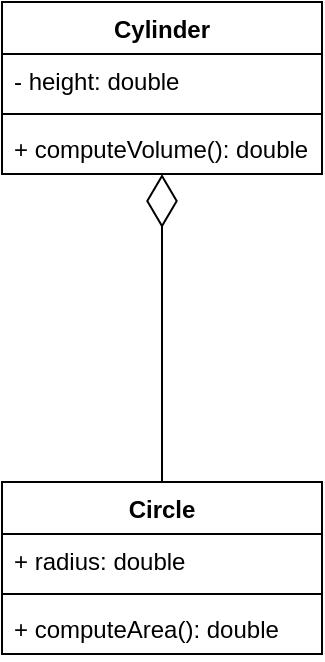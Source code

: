 <mxfile version="26.2.4">
  <diagram id="C5RBs43oDa-KdzZeNtuy" name="Page-1">
    <mxGraphModel dx="1596" dy="759" grid="1" gridSize="10" guides="1" tooltips="1" connect="1" arrows="1" fold="1" page="1" pageScale="1" pageWidth="827" pageHeight="1169" math="0" shadow="0">
      <root>
        <mxCell id="WIyWlLk6GJQsqaUBKTNV-0" />
        <mxCell id="WIyWlLk6GJQsqaUBKTNV-1" parent="WIyWlLk6GJQsqaUBKTNV-0" />
        <mxCell id="x3hej_V1YITXJaKGFUsP-0" value="Cylinder" style="swimlane;fontStyle=1;align=center;verticalAlign=top;childLayout=stackLayout;horizontal=1;startSize=26;horizontalStack=0;resizeParent=1;resizeParentMax=0;resizeLast=0;collapsible=1;marginBottom=0;whiteSpace=wrap;html=1;" vertex="1" parent="WIyWlLk6GJQsqaUBKTNV-1">
          <mxGeometry x="330" y="110" width="160" height="86" as="geometry" />
        </mxCell>
        <mxCell id="x3hej_V1YITXJaKGFUsP-1" value="- height: double" style="text;strokeColor=none;fillColor=none;align=left;verticalAlign=top;spacingLeft=4;spacingRight=4;overflow=hidden;rotatable=0;points=[[0,0.5],[1,0.5]];portConstraint=eastwest;whiteSpace=wrap;html=1;" vertex="1" parent="x3hej_V1YITXJaKGFUsP-0">
          <mxGeometry y="26" width="160" height="26" as="geometry" />
        </mxCell>
        <mxCell id="x3hej_V1YITXJaKGFUsP-2" value="" style="line;strokeWidth=1;fillColor=none;align=left;verticalAlign=middle;spacingTop=-1;spacingLeft=3;spacingRight=3;rotatable=0;labelPosition=right;points=[];portConstraint=eastwest;strokeColor=inherit;" vertex="1" parent="x3hej_V1YITXJaKGFUsP-0">
          <mxGeometry y="52" width="160" height="8" as="geometry" />
        </mxCell>
        <mxCell id="x3hej_V1YITXJaKGFUsP-3" value="+ computeVolume(): double" style="text;strokeColor=none;fillColor=none;align=left;verticalAlign=top;spacingLeft=4;spacingRight=4;overflow=hidden;rotatable=0;points=[[0,0.5],[1,0.5]];portConstraint=eastwest;whiteSpace=wrap;html=1;" vertex="1" parent="x3hej_V1YITXJaKGFUsP-0">
          <mxGeometry y="60" width="160" height="26" as="geometry" />
        </mxCell>
        <mxCell id="x3hej_V1YITXJaKGFUsP-4" value="Circle" style="swimlane;fontStyle=1;align=center;verticalAlign=top;childLayout=stackLayout;horizontal=1;startSize=26;horizontalStack=0;resizeParent=1;resizeParentMax=0;resizeLast=0;collapsible=1;marginBottom=0;whiteSpace=wrap;html=1;" vertex="1" parent="WIyWlLk6GJQsqaUBKTNV-1">
          <mxGeometry x="330" y="350" width="160" height="86" as="geometry" />
        </mxCell>
        <mxCell id="x3hej_V1YITXJaKGFUsP-5" value="+ radius: double" style="text;strokeColor=none;fillColor=none;align=left;verticalAlign=top;spacingLeft=4;spacingRight=4;overflow=hidden;rotatable=0;points=[[0,0.5],[1,0.5]];portConstraint=eastwest;whiteSpace=wrap;html=1;" vertex="1" parent="x3hej_V1YITXJaKGFUsP-4">
          <mxGeometry y="26" width="160" height="26" as="geometry" />
        </mxCell>
        <mxCell id="x3hej_V1YITXJaKGFUsP-6" value="" style="line;strokeWidth=1;fillColor=none;align=left;verticalAlign=middle;spacingTop=-1;spacingLeft=3;spacingRight=3;rotatable=0;labelPosition=right;points=[];portConstraint=eastwest;strokeColor=inherit;" vertex="1" parent="x3hej_V1YITXJaKGFUsP-4">
          <mxGeometry y="52" width="160" height="8" as="geometry" />
        </mxCell>
        <mxCell id="x3hej_V1YITXJaKGFUsP-7" value="+ computeArea(): double" style="text;strokeColor=none;fillColor=none;align=left;verticalAlign=top;spacingLeft=4;spacingRight=4;overflow=hidden;rotatable=0;points=[[0,0.5],[1,0.5]];portConstraint=eastwest;whiteSpace=wrap;html=1;" vertex="1" parent="x3hej_V1YITXJaKGFUsP-4">
          <mxGeometry y="60" width="160" height="26" as="geometry" />
        </mxCell>
        <mxCell id="x3hej_V1YITXJaKGFUsP-8" value="" style="endArrow=diamondThin;endFill=0;endSize=24;html=1;rounded=0;exitX=0.5;exitY=0;exitDx=0;exitDy=0;" edge="1" parent="WIyWlLk6GJQsqaUBKTNV-1" source="x3hej_V1YITXJaKGFUsP-4" target="x3hej_V1YITXJaKGFUsP-0">
          <mxGeometry width="160" relative="1" as="geometry">
            <mxPoint x="370" y="290" as="sourcePoint" />
            <mxPoint x="410" y="220" as="targetPoint" />
          </mxGeometry>
        </mxCell>
      </root>
    </mxGraphModel>
  </diagram>
</mxfile>
